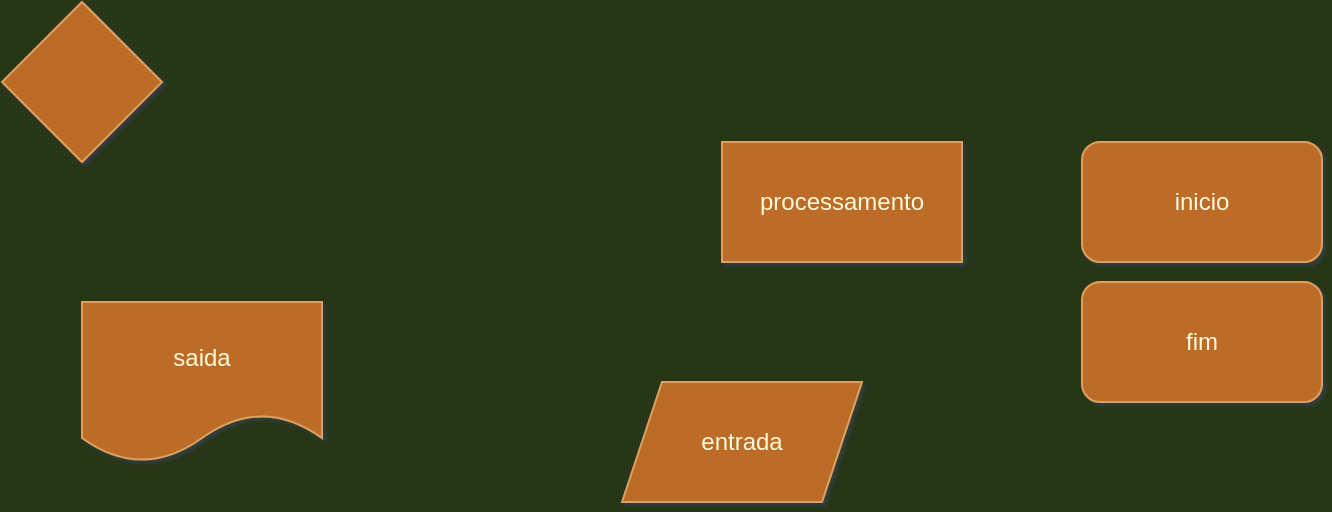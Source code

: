 <mxfile version="17.1.0" type="github">
  <diagram id="C5RBs43oDa-KdzZeNtuy" name="Page-1">
    <mxGraphModel dx="1108" dy="468" grid="1" gridSize="10" guides="1" tooltips="1" connect="1" arrows="1" fold="1" page="1" pageScale="1" pageWidth="827" pageHeight="1169" background="#283618" math="0" shadow="1">
      <root>
        <mxCell id="WIyWlLk6GJQsqaUBKTNV-0" />
        <mxCell id="WIyWlLk6GJQsqaUBKTNV-1" parent="WIyWlLk6GJQsqaUBKTNV-0" />
        <mxCell id="36wMK3rdm4XHX-4hNqLH-0" value="" style="rhombus;whiteSpace=wrap;html=1;fillColor=#BC6C25;strokeColor=#DDA15E;fontColor=#FEFAE0;" vertex="1" parent="WIyWlLk6GJQsqaUBKTNV-1">
          <mxGeometry x="70" y="60" width="80" height="80" as="geometry" />
        </mxCell>
        <mxCell id="36wMK3rdm4XHX-4hNqLH-1" value="entrada" style="shape=parallelogram;perimeter=parallelogramPerimeter;whiteSpace=wrap;html=1;fixedSize=1;fillColor=#BC6C25;strokeColor=#DDA15E;fontColor=#FEFAE0;" vertex="1" parent="WIyWlLk6GJQsqaUBKTNV-1">
          <mxGeometry x="380" y="250" width="120" height="60" as="geometry" />
        </mxCell>
        <mxCell id="36wMK3rdm4XHX-4hNqLH-2" value="processamento" style="rounded=0;whiteSpace=wrap;html=1;fillColor=#BC6C25;strokeColor=#DDA15E;fontColor=#FEFAE0;" vertex="1" parent="WIyWlLk6GJQsqaUBKTNV-1">
          <mxGeometry x="430" y="130" width="120" height="60" as="geometry" />
        </mxCell>
        <mxCell id="36wMK3rdm4XHX-4hNqLH-3" value="&lt;div&gt;saida&lt;/div&gt;" style="shape=document;whiteSpace=wrap;html=1;boundedLbl=1;fillColor=#BC6C25;strokeColor=#DDA15E;fontColor=#FEFAE0;" vertex="1" parent="WIyWlLk6GJQsqaUBKTNV-1">
          <mxGeometry x="110" y="210" width="120" height="80" as="geometry" />
        </mxCell>
        <mxCell id="36wMK3rdm4XHX-4hNqLH-4" value="inicio" style="rounded=1;whiteSpace=wrap;html=1;fillColor=#BC6C25;strokeColor=#DDA15E;fontColor=#FEFAE0;" vertex="1" parent="WIyWlLk6GJQsqaUBKTNV-1">
          <mxGeometry x="610" y="130" width="120" height="60" as="geometry" />
        </mxCell>
        <mxCell id="36wMK3rdm4XHX-4hNqLH-5" value="fim" style="rounded=1;whiteSpace=wrap;html=1;fillColor=#BC6C25;strokeColor=#DDA15E;fontColor=#FEFAE0;" vertex="1" parent="WIyWlLk6GJQsqaUBKTNV-1">
          <mxGeometry x="610" y="200" width="120" height="60" as="geometry" />
        </mxCell>
      </root>
    </mxGraphModel>
  </diagram>
</mxfile>
